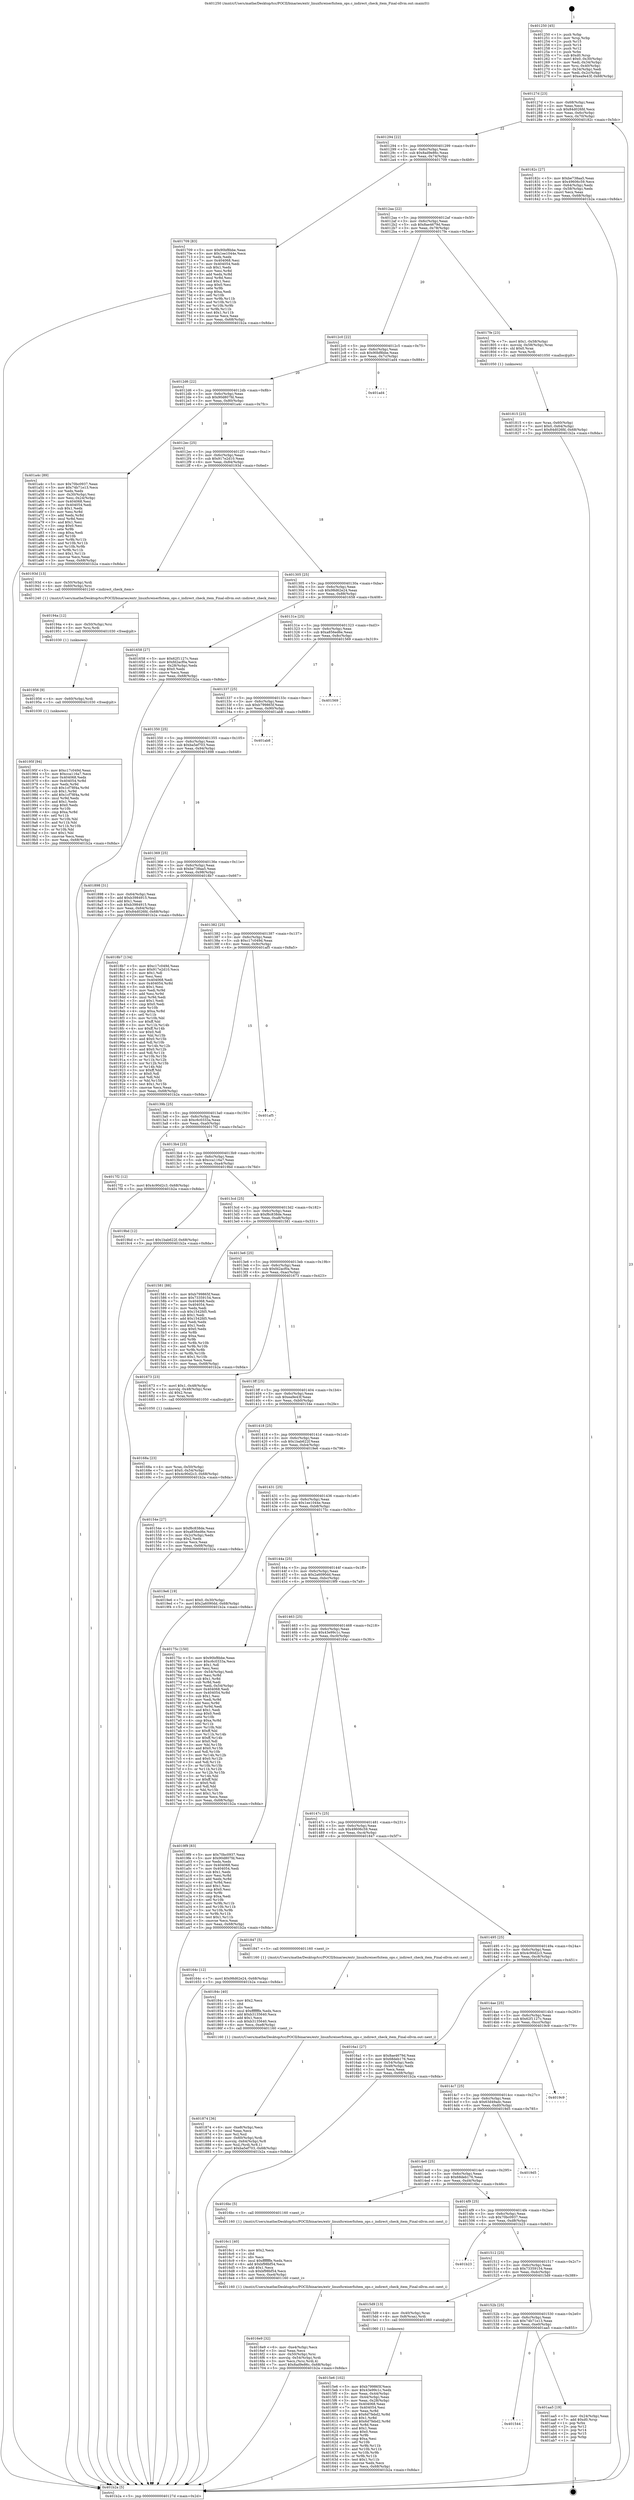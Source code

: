 digraph "0x401250" {
  label = "0x401250 (/mnt/c/Users/mathe/Desktop/tcc/POCII/binaries/extr_linuxfsreiserfsitem_ops.c_indirect_check_item_Final-ollvm.out::main(0))"
  labelloc = "t"
  node[shape=record]

  Entry [label="",width=0.3,height=0.3,shape=circle,fillcolor=black,style=filled]
  "0x40127d" [label="{
     0x40127d [23]\l
     | [instrs]\l
     &nbsp;&nbsp;0x40127d \<+3\>: mov -0x68(%rbp),%eax\l
     &nbsp;&nbsp;0x401280 \<+2\>: mov %eax,%ecx\l
     &nbsp;&nbsp;0x401282 \<+6\>: sub $0x84d026fd,%ecx\l
     &nbsp;&nbsp;0x401288 \<+3\>: mov %eax,-0x6c(%rbp)\l
     &nbsp;&nbsp;0x40128b \<+3\>: mov %ecx,-0x70(%rbp)\l
     &nbsp;&nbsp;0x40128e \<+6\>: je 000000000040182c \<main+0x5dc\>\l
  }"]
  "0x40182c" [label="{
     0x40182c [27]\l
     | [instrs]\l
     &nbsp;&nbsp;0x40182c \<+5\>: mov $0xbe738aa5,%eax\l
     &nbsp;&nbsp;0x401831 \<+5\>: mov $0x49606c59,%ecx\l
     &nbsp;&nbsp;0x401836 \<+3\>: mov -0x64(%rbp),%edx\l
     &nbsp;&nbsp;0x401839 \<+3\>: cmp -0x58(%rbp),%edx\l
     &nbsp;&nbsp;0x40183c \<+3\>: cmovl %ecx,%eax\l
     &nbsp;&nbsp;0x40183f \<+3\>: mov %eax,-0x68(%rbp)\l
     &nbsp;&nbsp;0x401842 \<+5\>: jmp 0000000000401b2a \<main+0x8da\>\l
  }"]
  "0x401294" [label="{
     0x401294 [22]\l
     | [instrs]\l
     &nbsp;&nbsp;0x401294 \<+5\>: jmp 0000000000401299 \<main+0x49\>\l
     &nbsp;&nbsp;0x401299 \<+3\>: mov -0x6c(%rbp),%eax\l
     &nbsp;&nbsp;0x40129c \<+5\>: sub $0x8ad9e86c,%eax\l
     &nbsp;&nbsp;0x4012a1 \<+3\>: mov %eax,-0x74(%rbp)\l
     &nbsp;&nbsp;0x4012a4 \<+6\>: je 0000000000401709 \<main+0x4b9\>\l
  }"]
  Exit [label="",width=0.3,height=0.3,shape=circle,fillcolor=black,style=filled,peripheries=2]
  "0x401709" [label="{
     0x401709 [83]\l
     | [instrs]\l
     &nbsp;&nbsp;0x401709 \<+5\>: mov $0x90bf8bbe,%eax\l
     &nbsp;&nbsp;0x40170e \<+5\>: mov $0x1ee1044e,%ecx\l
     &nbsp;&nbsp;0x401713 \<+2\>: xor %edx,%edx\l
     &nbsp;&nbsp;0x401715 \<+7\>: mov 0x404068,%esi\l
     &nbsp;&nbsp;0x40171c \<+7\>: mov 0x404054,%edi\l
     &nbsp;&nbsp;0x401723 \<+3\>: sub $0x1,%edx\l
     &nbsp;&nbsp;0x401726 \<+3\>: mov %esi,%r8d\l
     &nbsp;&nbsp;0x401729 \<+3\>: add %edx,%r8d\l
     &nbsp;&nbsp;0x40172c \<+4\>: imul %r8d,%esi\l
     &nbsp;&nbsp;0x401730 \<+3\>: and $0x1,%esi\l
     &nbsp;&nbsp;0x401733 \<+3\>: cmp $0x0,%esi\l
     &nbsp;&nbsp;0x401736 \<+4\>: sete %r9b\l
     &nbsp;&nbsp;0x40173a \<+3\>: cmp $0xa,%edi\l
     &nbsp;&nbsp;0x40173d \<+4\>: setl %r10b\l
     &nbsp;&nbsp;0x401741 \<+3\>: mov %r9b,%r11b\l
     &nbsp;&nbsp;0x401744 \<+3\>: and %r10b,%r11b\l
     &nbsp;&nbsp;0x401747 \<+3\>: xor %r10b,%r9b\l
     &nbsp;&nbsp;0x40174a \<+3\>: or %r9b,%r11b\l
     &nbsp;&nbsp;0x40174d \<+4\>: test $0x1,%r11b\l
     &nbsp;&nbsp;0x401751 \<+3\>: cmovne %ecx,%eax\l
     &nbsp;&nbsp;0x401754 \<+3\>: mov %eax,-0x68(%rbp)\l
     &nbsp;&nbsp;0x401757 \<+5\>: jmp 0000000000401b2a \<main+0x8da\>\l
  }"]
  "0x4012aa" [label="{
     0x4012aa [22]\l
     | [instrs]\l
     &nbsp;&nbsp;0x4012aa \<+5\>: jmp 00000000004012af \<main+0x5f\>\l
     &nbsp;&nbsp;0x4012af \<+3\>: mov -0x6c(%rbp),%eax\l
     &nbsp;&nbsp;0x4012b2 \<+5\>: sub $0x8ae4679d,%eax\l
     &nbsp;&nbsp;0x4012b7 \<+3\>: mov %eax,-0x78(%rbp)\l
     &nbsp;&nbsp;0x4012ba \<+6\>: je 00000000004017fe \<main+0x5ae\>\l
  }"]
  "0x401544" [label="{
     0x401544\l
  }", style=dashed]
  "0x4017fe" [label="{
     0x4017fe [23]\l
     | [instrs]\l
     &nbsp;&nbsp;0x4017fe \<+7\>: movl $0x1,-0x58(%rbp)\l
     &nbsp;&nbsp;0x401805 \<+4\>: movslq -0x58(%rbp),%rax\l
     &nbsp;&nbsp;0x401809 \<+4\>: shl $0x0,%rax\l
     &nbsp;&nbsp;0x40180d \<+3\>: mov %rax,%rdi\l
     &nbsp;&nbsp;0x401810 \<+5\>: call 0000000000401050 \<malloc@plt\>\l
     | [calls]\l
     &nbsp;&nbsp;0x401050 \{1\} (unknown)\l
  }"]
  "0x4012c0" [label="{
     0x4012c0 [22]\l
     | [instrs]\l
     &nbsp;&nbsp;0x4012c0 \<+5\>: jmp 00000000004012c5 \<main+0x75\>\l
     &nbsp;&nbsp;0x4012c5 \<+3\>: mov -0x6c(%rbp),%eax\l
     &nbsp;&nbsp;0x4012c8 \<+5\>: sub $0x90bf8bbe,%eax\l
     &nbsp;&nbsp;0x4012cd \<+3\>: mov %eax,-0x7c(%rbp)\l
     &nbsp;&nbsp;0x4012d0 \<+6\>: je 0000000000401ad4 \<main+0x884\>\l
  }"]
  "0x401aa5" [label="{
     0x401aa5 [19]\l
     | [instrs]\l
     &nbsp;&nbsp;0x401aa5 \<+3\>: mov -0x24(%rbp),%eax\l
     &nbsp;&nbsp;0x401aa8 \<+7\>: add $0xd0,%rsp\l
     &nbsp;&nbsp;0x401aaf \<+1\>: pop %rbx\l
     &nbsp;&nbsp;0x401ab0 \<+2\>: pop %r12\l
     &nbsp;&nbsp;0x401ab2 \<+2\>: pop %r14\l
     &nbsp;&nbsp;0x401ab4 \<+2\>: pop %r15\l
     &nbsp;&nbsp;0x401ab6 \<+1\>: pop %rbp\l
     &nbsp;&nbsp;0x401ab7 \<+1\>: ret\l
  }"]
  "0x401ad4" [label="{
     0x401ad4\l
  }", style=dashed]
  "0x4012d6" [label="{
     0x4012d6 [22]\l
     | [instrs]\l
     &nbsp;&nbsp;0x4012d6 \<+5\>: jmp 00000000004012db \<main+0x8b\>\l
     &nbsp;&nbsp;0x4012db \<+3\>: mov -0x6c(%rbp),%eax\l
     &nbsp;&nbsp;0x4012de \<+5\>: sub $0x90d807fd,%eax\l
     &nbsp;&nbsp;0x4012e3 \<+3\>: mov %eax,-0x80(%rbp)\l
     &nbsp;&nbsp;0x4012e6 \<+6\>: je 0000000000401a4c \<main+0x7fc\>\l
  }"]
  "0x40195f" [label="{
     0x40195f [94]\l
     | [instrs]\l
     &nbsp;&nbsp;0x40195f \<+5\>: mov $0xc17c049d,%eax\l
     &nbsp;&nbsp;0x401964 \<+5\>: mov $0xcca116a7,%ecx\l
     &nbsp;&nbsp;0x401969 \<+7\>: mov 0x404068,%edx\l
     &nbsp;&nbsp;0x401970 \<+8\>: mov 0x404054,%r8d\l
     &nbsp;&nbsp;0x401978 \<+3\>: mov %edx,%r9d\l
     &nbsp;&nbsp;0x40197b \<+7\>: sub $0x1cf78f4a,%r9d\l
     &nbsp;&nbsp;0x401982 \<+4\>: sub $0x1,%r9d\l
     &nbsp;&nbsp;0x401986 \<+7\>: add $0x1cf78f4a,%r9d\l
     &nbsp;&nbsp;0x40198d \<+4\>: imul %r9d,%edx\l
     &nbsp;&nbsp;0x401991 \<+3\>: and $0x1,%edx\l
     &nbsp;&nbsp;0x401994 \<+3\>: cmp $0x0,%edx\l
     &nbsp;&nbsp;0x401997 \<+4\>: sete %r10b\l
     &nbsp;&nbsp;0x40199b \<+4\>: cmp $0xa,%r8d\l
     &nbsp;&nbsp;0x40199f \<+4\>: setl %r11b\l
     &nbsp;&nbsp;0x4019a3 \<+3\>: mov %r10b,%bl\l
     &nbsp;&nbsp;0x4019a6 \<+3\>: and %r11b,%bl\l
     &nbsp;&nbsp;0x4019a9 \<+3\>: xor %r11b,%r10b\l
     &nbsp;&nbsp;0x4019ac \<+3\>: or %r10b,%bl\l
     &nbsp;&nbsp;0x4019af \<+3\>: test $0x1,%bl\l
     &nbsp;&nbsp;0x4019b2 \<+3\>: cmovne %ecx,%eax\l
     &nbsp;&nbsp;0x4019b5 \<+3\>: mov %eax,-0x68(%rbp)\l
     &nbsp;&nbsp;0x4019b8 \<+5\>: jmp 0000000000401b2a \<main+0x8da\>\l
  }"]
  "0x401a4c" [label="{
     0x401a4c [89]\l
     | [instrs]\l
     &nbsp;&nbsp;0x401a4c \<+5\>: mov $0x70bc0937,%eax\l
     &nbsp;&nbsp;0x401a51 \<+5\>: mov $0x74b71e13,%ecx\l
     &nbsp;&nbsp;0x401a56 \<+2\>: xor %edx,%edx\l
     &nbsp;&nbsp;0x401a58 \<+3\>: mov -0x30(%rbp),%esi\l
     &nbsp;&nbsp;0x401a5b \<+3\>: mov %esi,-0x24(%rbp)\l
     &nbsp;&nbsp;0x401a5e \<+7\>: mov 0x404068,%esi\l
     &nbsp;&nbsp;0x401a65 \<+7\>: mov 0x404054,%edi\l
     &nbsp;&nbsp;0x401a6c \<+3\>: sub $0x1,%edx\l
     &nbsp;&nbsp;0x401a6f \<+3\>: mov %esi,%r8d\l
     &nbsp;&nbsp;0x401a72 \<+3\>: add %edx,%r8d\l
     &nbsp;&nbsp;0x401a75 \<+4\>: imul %r8d,%esi\l
     &nbsp;&nbsp;0x401a79 \<+3\>: and $0x1,%esi\l
     &nbsp;&nbsp;0x401a7c \<+3\>: cmp $0x0,%esi\l
     &nbsp;&nbsp;0x401a7f \<+4\>: sete %r9b\l
     &nbsp;&nbsp;0x401a83 \<+3\>: cmp $0xa,%edi\l
     &nbsp;&nbsp;0x401a86 \<+4\>: setl %r10b\l
     &nbsp;&nbsp;0x401a8a \<+3\>: mov %r9b,%r11b\l
     &nbsp;&nbsp;0x401a8d \<+3\>: and %r10b,%r11b\l
     &nbsp;&nbsp;0x401a90 \<+3\>: xor %r10b,%r9b\l
     &nbsp;&nbsp;0x401a93 \<+3\>: or %r9b,%r11b\l
     &nbsp;&nbsp;0x401a96 \<+4\>: test $0x1,%r11b\l
     &nbsp;&nbsp;0x401a9a \<+3\>: cmovne %ecx,%eax\l
     &nbsp;&nbsp;0x401a9d \<+3\>: mov %eax,-0x68(%rbp)\l
     &nbsp;&nbsp;0x401aa0 \<+5\>: jmp 0000000000401b2a \<main+0x8da\>\l
  }"]
  "0x4012ec" [label="{
     0x4012ec [25]\l
     | [instrs]\l
     &nbsp;&nbsp;0x4012ec \<+5\>: jmp 00000000004012f1 \<main+0xa1\>\l
     &nbsp;&nbsp;0x4012f1 \<+3\>: mov -0x6c(%rbp),%eax\l
     &nbsp;&nbsp;0x4012f4 \<+5\>: sub $0x917e2d10,%eax\l
     &nbsp;&nbsp;0x4012f9 \<+6\>: mov %eax,-0x84(%rbp)\l
     &nbsp;&nbsp;0x4012ff \<+6\>: je 000000000040193d \<main+0x6ed\>\l
  }"]
  "0x401956" [label="{
     0x401956 [9]\l
     | [instrs]\l
     &nbsp;&nbsp;0x401956 \<+4\>: mov -0x60(%rbp),%rdi\l
     &nbsp;&nbsp;0x40195a \<+5\>: call 0000000000401030 \<free@plt\>\l
     | [calls]\l
     &nbsp;&nbsp;0x401030 \{1\} (unknown)\l
  }"]
  "0x40193d" [label="{
     0x40193d [13]\l
     | [instrs]\l
     &nbsp;&nbsp;0x40193d \<+4\>: mov -0x50(%rbp),%rdi\l
     &nbsp;&nbsp;0x401941 \<+4\>: mov -0x60(%rbp),%rsi\l
     &nbsp;&nbsp;0x401945 \<+5\>: call 0000000000401240 \<indirect_check_item\>\l
     | [calls]\l
     &nbsp;&nbsp;0x401240 \{1\} (/mnt/c/Users/mathe/Desktop/tcc/POCII/binaries/extr_linuxfsreiserfsitem_ops.c_indirect_check_item_Final-ollvm.out::indirect_check_item)\l
  }"]
  "0x401305" [label="{
     0x401305 [25]\l
     | [instrs]\l
     &nbsp;&nbsp;0x401305 \<+5\>: jmp 000000000040130a \<main+0xba\>\l
     &nbsp;&nbsp;0x40130a \<+3\>: mov -0x6c(%rbp),%eax\l
     &nbsp;&nbsp;0x40130d \<+5\>: sub $0x98d62e24,%eax\l
     &nbsp;&nbsp;0x401312 \<+6\>: mov %eax,-0x88(%rbp)\l
     &nbsp;&nbsp;0x401318 \<+6\>: je 0000000000401658 \<main+0x408\>\l
  }"]
  "0x40194a" [label="{
     0x40194a [12]\l
     | [instrs]\l
     &nbsp;&nbsp;0x40194a \<+4\>: mov -0x50(%rbp),%rsi\l
     &nbsp;&nbsp;0x40194e \<+3\>: mov %rsi,%rdi\l
     &nbsp;&nbsp;0x401951 \<+5\>: call 0000000000401030 \<free@plt\>\l
     | [calls]\l
     &nbsp;&nbsp;0x401030 \{1\} (unknown)\l
  }"]
  "0x401658" [label="{
     0x401658 [27]\l
     | [instrs]\l
     &nbsp;&nbsp;0x401658 \<+5\>: mov $0x62f1127c,%eax\l
     &nbsp;&nbsp;0x40165d \<+5\>: mov $0xfd2acf0a,%ecx\l
     &nbsp;&nbsp;0x401662 \<+3\>: mov -0x28(%rbp),%edx\l
     &nbsp;&nbsp;0x401665 \<+3\>: cmp $0x0,%edx\l
     &nbsp;&nbsp;0x401668 \<+3\>: cmove %ecx,%eax\l
     &nbsp;&nbsp;0x40166b \<+3\>: mov %eax,-0x68(%rbp)\l
     &nbsp;&nbsp;0x40166e \<+5\>: jmp 0000000000401b2a \<main+0x8da\>\l
  }"]
  "0x40131e" [label="{
     0x40131e [25]\l
     | [instrs]\l
     &nbsp;&nbsp;0x40131e \<+5\>: jmp 0000000000401323 \<main+0xd3\>\l
     &nbsp;&nbsp;0x401323 \<+3\>: mov -0x6c(%rbp),%eax\l
     &nbsp;&nbsp;0x401326 \<+5\>: sub $0xa856ed6e,%eax\l
     &nbsp;&nbsp;0x40132b \<+6\>: mov %eax,-0x8c(%rbp)\l
     &nbsp;&nbsp;0x401331 \<+6\>: je 0000000000401569 \<main+0x319\>\l
  }"]
  "0x401874" [label="{
     0x401874 [36]\l
     | [instrs]\l
     &nbsp;&nbsp;0x401874 \<+6\>: mov -0xe8(%rbp),%ecx\l
     &nbsp;&nbsp;0x40187a \<+3\>: imul %eax,%ecx\l
     &nbsp;&nbsp;0x40187d \<+3\>: mov %cl,%sil\l
     &nbsp;&nbsp;0x401880 \<+4\>: mov -0x60(%rbp),%rdi\l
     &nbsp;&nbsp;0x401884 \<+4\>: movslq -0x64(%rbp),%r8\l
     &nbsp;&nbsp;0x401888 \<+4\>: mov %sil,(%rdi,%r8,1)\l
     &nbsp;&nbsp;0x40188c \<+7\>: movl $0xba5ef703,-0x68(%rbp)\l
     &nbsp;&nbsp;0x401893 \<+5\>: jmp 0000000000401b2a \<main+0x8da\>\l
  }"]
  "0x401569" [label="{
     0x401569\l
  }", style=dashed]
  "0x401337" [label="{
     0x401337 [25]\l
     | [instrs]\l
     &nbsp;&nbsp;0x401337 \<+5\>: jmp 000000000040133c \<main+0xec\>\l
     &nbsp;&nbsp;0x40133c \<+3\>: mov -0x6c(%rbp),%eax\l
     &nbsp;&nbsp;0x40133f \<+5\>: sub $0xb799865f,%eax\l
     &nbsp;&nbsp;0x401344 \<+6\>: mov %eax,-0x90(%rbp)\l
     &nbsp;&nbsp;0x40134a \<+6\>: je 0000000000401ab8 \<main+0x868\>\l
  }"]
  "0x40184c" [label="{
     0x40184c [40]\l
     | [instrs]\l
     &nbsp;&nbsp;0x40184c \<+5\>: mov $0x2,%ecx\l
     &nbsp;&nbsp;0x401851 \<+1\>: cltd\l
     &nbsp;&nbsp;0x401852 \<+2\>: idiv %ecx\l
     &nbsp;&nbsp;0x401854 \<+6\>: imul $0xfffffffe,%edx,%ecx\l
     &nbsp;&nbsp;0x40185a \<+6\>: add $0xb3135640,%ecx\l
     &nbsp;&nbsp;0x401860 \<+3\>: add $0x1,%ecx\l
     &nbsp;&nbsp;0x401863 \<+6\>: sub $0xb3135640,%ecx\l
     &nbsp;&nbsp;0x401869 \<+6\>: mov %ecx,-0xe8(%rbp)\l
     &nbsp;&nbsp;0x40186f \<+5\>: call 0000000000401160 \<next_i\>\l
     | [calls]\l
     &nbsp;&nbsp;0x401160 \{1\} (/mnt/c/Users/mathe/Desktop/tcc/POCII/binaries/extr_linuxfsreiserfsitem_ops.c_indirect_check_item_Final-ollvm.out::next_i)\l
  }"]
  "0x401ab8" [label="{
     0x401ab8\l
  }", style=dashed]
  "0x401350" [label="{
     0x401350 [25]\l
     | [instrs]\l
     &nbsp;&nbsp;0x401350 \<+5\>: jmp 0000000000401355 \<main+0x105\>\l
     &nbsp;&nbsp;0x401355 \<+3\>: mov -0x6c(%rbp),%eax\l
     &nbsp;&nbsp;0x401358 \<+5\>: sub $0xba5ef703,%eax\l
     &nbsp;&nbsp;0x40135d \<+6\>: mov %eax,-0x94(%rbp)\l
     &nbsp;&nbsp;0x401363 \<+6\>: je 0000000000401898 \<main+0x648\>\l
  }"]
  "0x401815" [label="{
     0x401815 [23]\l
     | [instrs]\l
     &nbsp;&nbsp;0x401815 \<+4\>: mov %rax,-0x60(%rbp)\l
     &nbsp;&nbsp;0x401819 \<+7\>: movl $0x0,-0x64(%rbp)\l
     &nbsp;&nbsp;0x401820 \<+7\>: movl $0x84d026fd,-0x68(%rbp)\l
     &nbsp;&nbsp;0x401827 \<+5\>: jmp 0000000000401b2a \<main+0x8da\>\l
  }"]
  "0x401898" [label="{
     0x401898 [31]\l
     | [instrs]\l
     &nbsp;&nbsp;0x401898 \<+3\>: mov -0x64(%rbp),%eax\l
     &nbsp;&nbsp;0x40189b \<+5\>: add $0xb3984915,%eax\l
     &nbsp;&nbsp;0x4018a0 \<+3\>: add $0x1,%eax\l
     &nbsp;&nbsp;0x4018a3 \<+5\>: sub $0xb3984915,%eax\l
     &nbsp;&nbsp;0x4018a8 \<+3\>: mov %eax,-0x64(%rbp)\l
     &nbsp;&nbsp;0x4018ab \<+7\>: movl $0x84d026fd,-0x68(%rbp)\l
     &nbsp;&nbsp;0x4018b2 \<+5\>: jmp 0000000000401b2a \<main+0x8da\>\l
  }"]
  "0x401369" [label="{
     0x401369 [25]\l
     | [instrs]\l
     &nbsp;&nbsp;0x401369 \<+5\>: jmp 000000000040136e \<main+0x11e\>\l
     &nbsp;&nbsp;0x40136e \<+3\>: mov -0x6c(%rbp),%eax\l
     &nbsp;&nbsp;0x401371 \<+5\>: sub $0xbe738aa5,%eax\l
     &nbsp;&nbsp;0x401376 \<+6\>: mov %eax,-0x98(%rbp)\l
     &nbsp;&nbsp;0x40137c \<+6\>: je 00000000004018b7 \<main+0x667\>\l
  }"]
  "0x4016e9" [label="{
     0x4016e9 [32]\l
     | [instrs]\l
     &nbsp;&nbsp;0x4016e9 \<+6\>: mov -0xe4(%rbp),%ecx\l
     &nbsp;&nbsp;0x4016ef \<+3\>: imul %eax,%ecx\l
     &nbsp;&nbsp;0x4016f2 \<+4\>: mov -0x50(%rbp),%rsi\l
     &nbsp;&nbsp;0x4016f6 \<+4\>: movslq -0x54(%rbp),%rdi\l
     &nbsp;&nbsp;0x4016fa \<+3\>: mov %ecx,(%rsi,%rdi,4)\l
     &nbsp;&nbsp;0x4016fd \<+7\>: movl $0x8ad9e86c,-0x68(%rbp)\l
     &nbsp;&nbsp;0x401704 \<+5\>: jmp 0000000000401b2a \<main+0x8da\>\l
  }"]
  "0x4018b7" [label="{
     0x4018b7 [134]\l
     | [instrs]\l
     &nbsp;&nbsp;0x4018b7 \<+5\>: mov $0xc17c049d,%eax\l
     &nbsp;&nbsp;0x4018bc \<+5\>: mov $0x917e2d10,%ecx\l
     &nbsp;&nbsp;0x4018c1 \<+2\>: mov $0x1,%dl\l
     &nbsp;&nbsp;0x4018c3 \<+2\>: xor %esi,%esi\l
     &nbsp;&nbsp;0x4018c5 \<+7\>: mov 0x404068,%edi\l
     &nbsp;&nbsp;0x4018cc \<+8\>: mov 0x404054,%r8d\l
     &nbsp;&nbsp;0x4018d4 \<+3\>: sub $0x1,%esi\l
     &nbsp;&nbsp;0x4018d7 \<+3\>: mov %edi,%r9d\l
     &nbsp;&nbsp;0x4018da \<+3\>: add %esi,%r9d\l
     &nbsp;&nbsp;0x4018dd \<+4\>: imul %r9d,%edi\l
     &nbsp;&nbsp;0x4018e1 \<+3\>: and $0x1,%edi\l
     &nbsp;&nbsp;0x4018e4 \<+3\>: cmp $0x0,%edi\l
     &nbsp;&nbsp;0x4018e7 \<+4\>: sete %r10b\l
     &nbsp;&nbsp;0x4018eb \<+4\>: cmp $0xa,%r8d\l
     &nbsp;&nbsp;0x4018ef \<+4\>: setl %r11b\l
     &nbsp;&nbsp;0x4018f3 \<+3\>: mov %r10b,%bl\l
     &nbsp;&nbsp;0x4018f6 \<+3\>: xor $0xff,%bl\l
     &nbsp;&nbsp;0x4018f9 \<+3\>: mov %r11b,%r14b\l
     &nbsp;&nbsp;0x4018fc \<+4\>: xor $0xff,%r14b\l
     &nbsp;&nbsp;0x401900 \<+3\>: xor $0x0,%dl\l
     &nbsp;&nbsp;0x401903 \<+3\>: mov %bl,%r15b\l
     &nbsp;&nbsp;0x401906 \<+4\>: and $0x0,%r15b\l
     &nbsp;&nbsp;0x40190a \<+3\>: and %dl,%r10b\l
     &nbsp;&nbsp;0x40190d \<+3\>: mov %r14b,%r12b\l
     &nbsp;&nbsp;0x401910 \<+4\>: and $0x0,%r12b\l
     &nbsp;&nbsp;0x401914 \<+3\>: and %dl,%r11b\l
     &nbsp;&nbsp;0x401917 \<+3\>: or %r10b,%r15b\l
     &nbsp;&nbsp;0x40191a \<+3\>: or %r11b,%r12b\l
     &nbsp;&nbsp;0x40191d \<+3\>: xor %r12b,%r15b\l
     &nbsp;&nbsp;0x401920 \<+3\>: or %r14b,%bl\l
     &nbsp;&nbsp;0x401923 \<+3\>: xor $0xff,%bl\l
     &nbsp;&nbsp;0x401926 \<+3\>: or $0x0,%dl\l
     &nbsp;&nbsp;0x401929 \<+2\>: and %dl,%bl\l
     &nbsp;&nbsp;0x40192b \<+3\>: or %bl,%r15b\l
     &nbsp;&nbsp;0x40192e \<+4\>: test $0x1,%r15b\l
     &nbsp;&nbsp;0x401932 \<+3\>: cmovne %ecx,%eax\l
     &nbsp;&nbsp;0x401935 \<+3\>: mov %eax,-0x68(%rbp)\l
     &nbsp;&nbsp;0x401938 \<+5\>: jmp 0000000000401b2a \<main+0x8da\>\l
  }"]
  "0x401382" [label="{
     0x401382 [25]\l
     | [instrs]\l
     &nbsp;&nbsp;0x401382 \<+5\>: jmp 0000000000401387 \<main+0x137\>\l
     &nbsp;&nbsp;0x401387 \<+3\>: mov -0x6c(%rbp),%eax\l
     &nbsp;&nbsp;0x40138a \<+5\>: sub $0xc17c049d,%eax\l
     &nbsp;&nbsp;0x40138f \<+6\>: mov %eax,-0x9c(%rbp)\l
     &nbsp;&nbsp;0x401395 \<+6\>: je 0000000000401af5 \<main+0x8a5\>\l
  }"]
  "0x4016c1" [label="{
     0x4016c1 [40]\l
     | [instrs]\l
     &nbsp;&nbsp;0x4016c1 \<+5\>: mov $0x2,%ecx\l
     &nbsp;&nbsp;0x4016c6 \<+1\>: cltd\l
     &nbsp;&nbsp;0x4016c7 \<+2\>: idiv %ecx\l
     &nbsp;&nbsp;0x4016c9 \<+6\>: imul $0xfffffffe,%edx,%ecx\l
     &nbsp;&nbsp;0x4016cf \<+6\>: add $0xbf98bf54,%ecx\l
     &nbsp;&nbsp;0x4016d5 \<+3\>: add $0x1,%ecx\l
     &nbsp;&nbsp;0x4016d8 \<+6\>: sub $0xbf98bf54,%ecx\l
     &nbsp;&nbsp;0x4016de \<+6\>: mov %ecx,-0xe4(%rbp)\l
     &nbsp;&nbsp;0x4016e4 \<+5\>: call 0000000000401160 \<next_i\>\l
     | [calls]\l
     &nbsp;&nbsp;0x401160 \{1\} (/mnt/c/Users/mathe/Desktop/tcc/POCII/binaries/extr_linuxfsreiserfsitem_ops.c_indirect_check_item_Final-ollvm.out::next_i)\l
  }"]
  "0x401af5" [label="{
     0x401af5\l
  }", style=dashed]
  "0x40139b" [label="{
     0x40139b [25]\l
     | [instrs]\l
     &nbsp;&nbsp;0x40139b \<+5\>: jmp 00000000004013a0 \<main+0x150\>\l
     &nbsp;&nbsp;0x4013a0 \<+3\>: mov -0x6c(%rbp),%eax\l
     &nbsp;&nbsp;0x4013a3 \<+5\>: sub $0xc6c0333a,%eax\l
     &nbsp;&nbsp;0x4013a8 \<+6\>: mov %eax,-0xa0(%rbp)\l
     &nbsp;&nbsp;0x4013ae \<+6\>: je 00000000004017f2 \<main+0x5a2\>\l
  }"]
  "0x40168a" [label="{
     0x40168a [23]\l
     | [instrs]\l
     &nbsp;&nbsp;0x40168a \<+4\>: mov %rax,-0x50(%rbp)\l
     &nbsp;&nbsp;0x40168e \<+7\>: movl $0x0,-0x54(%rbp)\l
     &nbsp;&nbsp;0x401695 \<+7\>: movl $0x4c90d2c3,-0x68(%rbp)\l
     &nbsp;&nbsp;0x40169c \<+5\>: jmp 0000000000401b2a \<main+0x8da\>\l
  }"]
  "0x4017f2" [label="{
     0x4017f2 [12]\l
     | [instrs]\l
     &nbsp;&nbsp;0x4017f2 \<+7\>: movl $0x4c90d2c3,-0x68(%rbp)\l
     &nbsp;&nbsp;0x4017f9 \<+5\>: jmp 0000000000401b2a \<main+0x8da\>\l
  }"]
  "0x4013b4" [label="{
     0x4013b4 [25]\l
     | [instrs]\l
     &nbsp;&nbsp;0x4013b4 \<+5\>: jmp 00000000004013b9 \<main+0x169\>\l
     &nbsp;&nbsp;0x4013b9 \<+3\>: mov -0x6c(%rbp),%eax\l
     &nbsp;&nbsp;0x4013bc \<+5\>: sub $0xcca116a7,%eax\l
     &nbsp;&nbsp;0x4013c1 \<+6\>: mov %eax,-0xa4(%rbp)\l
     &nbsp;&nbsp;0x4013c7 \<+6\>: je 00000000004019bd \<main+0x76d\>\l
  }"]
  "0x4015e6" [label="{
     0x4015e6 [102]\l
     | [instrs]\l
     &nbsp;&nbsp;0x4015e6 \<+5\>: mov $0xb799865f,%ecx\l
     &nbsp;&nbsp;0x4015eb \<+5\>: mov $0x43e99c1c,%edx\l
     &nbsp;&nbsp;0x4015f0 \<+3\>: mov %eax,-0x44(%rbp)\l
     &nbsp;&nbsp;0x4015f3 \<+3\>: mov -0x44(%rbp),%eax\l
     &nbsp;&nbsp;0x4015f6 \<+3\>: mov %eax,-0x28(%rbp)\l
     &nbsp;&nbsp;0x4015f9 \<+7\>: mov 0x404068,%eax\l
     &nbsp;&nbsp;0x401600 \<+7\>: mov 0x404054,%esi\l
     &nbsp;&nbsp;0x401607 \<+3\>: mov %eax,%r8d\l
     &nbsp;&nbsp;0x40160a \<+7\>: sub $0x6d7febd2,%r8d\l
     &nbsp;&nbsp;0x401611 \<+4\>: sub $0x1,%r8d\l
     &nbsp;&nbsp;0x401615 \<+7\>: add $0x6d7febd2,%r8d\l
     &nbsp;&nbsp;0x40161c \<+4\>: imul %r8d,%eax\l
     &nbsp;&nbsp;0x401620 \<+3\>: and $0x1,%eax\l
     &nbsp;&nbsp;0x401623 \<+3\>: cmp $0x0,%eax\l
     &nbsp;&nbsp;0x401626 \<+4\>: sete %r9b\l
     &nbsp;&nbsp;0x40162a \<+3\>: cmp $0xa,%esi\l
     &nbsp;&nbsp;0x40162d \<+4\>: setl %r10b\l
     &nbsp;&nbsp;0x401631 \<+3\>: mov %r9b,%r11b\l
     &nbsp;&nbsp;0x401634 \<+3\>: and %r10b,%r11b\l
     &nbsp;&nbsp;0x401637 \<+3\>: xor %r10b,%r9b\l
     &nbsp;&nbsp;0x40163a \<+3\>: or %r9b,%r11b\l
     &nbsp;&nbsp;0x40163d \<+4\>: test $0x1,%r11b\l
     &nbsp;&nbsp;0x401641 \<+3\>: cmovne %edx,%ecx\l
     &nbsp;&nbsp;0x401644 \<+3\>: mov %ecx,-0x68(%rbp)\l
     &nbsp;&nbsp;0x401647 \<+5\>: jmp 0000000000401b2a \<main+0x8da\>\l
  }"]
  "0x4019bd" [label="{
     0x4019bd [12]\l
     | [instrs]\l
     &nbsp;&nbsp;0x4019bd \<+7\>: movl $0x1bab622f,-0x68(%rbp)\l
     &nbsp;&nbsp;0x4019c4 \<+5\>: jmp 0000000000401b2a \<main+0x8da\>\l
  }"]
  "0x4013cd" [label="{
     0x4013cd [25]\l
     | [instrs]\l
     &nbsp;&nbsp;0x4013cd \<+5\>: jmp 00000000004013d2 \<main+0x182\>\l
     &nbsp;&nbsp;0x4013d2 \<+3\>: mov -0x6c(%rbp),%eax\l
     &nbsp;&nbsp;0x4013d5 \<+5\>: sub $0xf6c838de,%eax\l
     &nbsp;&nbsp;0x4013da \<+6\>: mov %eax,-0xa8(%rbp)\l
     &nbsp;&nbsp;0x4013e0 \<+6\>: je 0000000000401581 \<main+0x331\>\l
  }"]
  "0x40152b" [label="{
     0x40152b [25]\l
     | [instrs]\l
     &nbsp;&nbsp;0x40152b \<+5\>: jmp 0000000000401530 \<main+0x2e0\>\l
     &nbsp;&nbsp;0x401530 \<+3\>: mov -0x6c(%rbp),%eax\l
     &nbsp;&nbsp;0x401533 \<+5\>: sub $0x74b71e13,%eax\l
     &nbsp;&nbsp;0x401538 \<+6\>: mov %eax,-0xe0(%rbp)\l
     &nbsp;&nbsp;0x40153e \<+6\>: je 0000000000401aa5 \<main+0x855\>\l
  }"]
  "0x401581" [label="{
     0x401581 [88]\l
     | [instrs]\l
     &nbsp;&nbsp;0x401581 \<+5\>: mov $0xb799865f,%eax\l
     &nbsp;&nbsp;0x401586 \<+5\>: mov $0x73359154,%ecx\l
     &nbsp;&nbsp;0x40158b \<+7\>: mov 0x404068,%edx\l
     &nbsp;&nbsp;0x401592 \<+7\>: mov 0x404054,%esi\l
     &nbsp;&nbsp;0x401599 \<+2\>: mov %edx,%edi\l
     &nbsp;&nbsp;0x40159b \<+6\>: sub $0x1542fd5,%edi\l
     &nbsp;&nbsp;0x4015a1 \<+3\>: sub $0x1,%edi\l
     &nbsp;&nbsp;0x4015a4 \<+6\>: add $0x1542fd5,%edi\l
     &nbsp;&nbsp;0x4015aa \<+3\>: imul %edi,%edx\l
     &nbsp;&nbsp;0x4015ad \<+3\>: and $0x1,%edx\l
     &nbsp;&nbsp;0x4015b0 \<+3\>: cmp $0x0,%edx\l
     &nbsp;&nbsp;0x4015b3 \<+4\>: sete %r8b\l
     &nbsp;&nbsp;0x4015b7 \<+3\>: cmp $0xa,%esi\l
     &nbsp;&nbsp;0x4015ba \<+4\>: setl %r9b\l
     &nbsp;&nbsp;0x4015be \<+3\>: mov %r8b,%r10b\l
     &nbsp;&nbsp;0x4015c1 \<+3\>: and %r9b,%r10b\l
     &nbsp;&nbsp;0x4015c4 \<+3\>: xor %r9b,%r8b\l
     &nbsp;&nbsp;0x4015c7 \<+3\>: or %r8b,%r10b\l
     &nbsp;&nbsp;0x4015ca \<+4\>: test $0x1,%r10b\l
     &nbsp;&nbsp;0x4015ce \<+3\>: cmovne %ecx,%eax\l
     &nbsp;&nbsp;0x4015d1 \<+3\>: mov %eax,-0x68(%rbp)\l
     &nbsp;&nbsp;0x4015d4 \<+5\>: jmp 0000000000401b2a \<main+0x8da\>\l
  }"]
  "0x4013e6" [label="{
     0x4013e6 [25]\l
     | [instrs]\l
     &nbsp;&nbsp;0x4013e6 \<+5\>: jmp 00000000004013eb \<main+0x19b\>\l
     &nbsp;&nbsp;0x4013eb \<+3\>: mov -0x6c(%rbp),%eax\l
     &nbsp;&nbsp;0x4013ee \<+5\>: sub $0xfd2acf0a,%eax\l
     &nbsp;&nbsp;0x4013f3 \<+6\>: mov %eax,-0xac(%rbp)\l
     &nbsp;&nbsp;0x4013f9 \<+6\>: je 0000000000401673 \<main+0x423\>\l
  }"]
  "0x4015d9" [label="{
     0x4015d9 [13]\l
     | [instrs]\l
     &nbsp;&nbsp;0x4015d9 \<+4\>: mov -0x40(%rbp),%rax\l
     &nbsp;&nbsp;0x4015dd \<+4\>: mov 0x8(%rax),%rdi\l
     &nbsp;&nbsp;0x4015e1 \<+5\>: call 0000000000401060 \<atoi@plt\>\l
     | [calls]\l
     &nbsp;&nbsp;0x401060 \{1\} (unknown)\l
  }"]
  "0x401673" [label="{
     0x401673 [23]\l
     | [instrs]\l
     &nbsp;&nbsp;0x401673 \<+7\>: movl $0x1,-0x48(%rbp)\l
     &nbsp;&nbsp;0x40167a \<+4\>: movslq -0x48(%rbp),%rax\l
     &nbsp;&nbsp;0x40167e \<+4\>: shl $0x2,%rax\l
     &nbsp;&nbsp;0x401682 \<+3\>: mov %rax,%rdi\l
     &nbsp;&nbsp;0x401685 \<+5\>: call 0000000000401050 \<malloc@plt\>\l
     | [calls]\l
     &nbsp;&nbsp;0x401050 \{1\} (unknown)\l
  }"]
  "0x4013ff" [label="{
     0x4013ff [25]\l
     | [instrs]\l
     &nbsp;&nbsp;0x4013ff \<+5\>: jmp 0000000000401404 \<main+0x1b4\>\l
     &nbsp;&nbsp;0x401404 \<+3\>: mov -0x6c(%rbp),%eax\l
     &nbsp;&nbsp;0x401407 \<+5\>: sub $0xea9e43f,%eax\l
     &nbsp;&nbsp;0x40140c \<+6\>: mov %eax,-0xb0(%rbp)\l
     &nbsp;&nbsp;0x401412 \<+6\>: je 000000000040154e \<main+0x2fe\>\l
  }"]
  "0x401512" [label="{
     0x401512 [25]\l
     | [instrs]\l
     &nbsp;&nbsp;0x401512 \<+5\>: jmp 0000000000401517 \<main+0x2c7\>\l
     &nbsp;&nbsp;0x401517 \<+3\>: mov -0x6c(%rbp),%eax\l
     &nbsp;&nbsp;0x40151a \<+5\>: sub $0x73359154,%eax\l
     &nbsp;&nbsp;0x40151f \<+6\>: mov %eax,-0xdc(%rbp)\l
     &nbsp;&nbsp;0x401525 \<+6\>: je 00000000004015d9 \<main+0x389\>\l
  }"]
  "0x40154e" [label="{
     0x40154e [27]\l
     | [instrs]\l
     &nbsp;&nbsp;0x40154e \<+5\>: mov $0xf6c838de,%eax\l
     &nbsp;&nbsp;0x401553 \<+5\>: mov $0xa856ed6e,%ecx\l
     &nbsp;&nbsp;0x401558 \<+3\>: mov -0x2c(%rbp),%edx\l
     &nbsp;&nbsp;0x40155b \<+3\>: cmp $0x2,%edx\l
     &nbsp;&nbsp;0x40155e \<+3\>: cmovne %ecx,%eax\l
     &nbsp;&nbsp;0x401561 \<+3\>: mov %eax,-0x68(%rbp)\l
     &nbsp;&nbsp;0x401564 \<+5\>: jmp 0000000000401b2a \<main+0x8da\>\l
  }"]
  "0x401418" [label="{
     0x401418 [25]\l
     | [instrs]\l
     &nbsp;&nbsp;0x401418 \<+5\>: jmp 000000000040141d \<main+0x1cd\>\l
     &nbsp;&nbsp;0x40141d \<+3\>: mov -0x6c(%rbp),%eax\l
     &nbsp;&nbsp;0x401420 \<+5\>: sub $0x1bab622f,%eax\l
     &nbsp;&nbsp;0x401425 \<+6\>: mov %eax,-0xb4(%rbp)\l
     &nbsp;&nbsp;0x40142b \<+6\>: je 00000000004019e6 \<main+0x796\>\l
  }"]
  "0x401b2a" [label="{
     0x401b2a [5]\l
     | [instrs]\l
     &nbsp;&nbsp;0x401b2a \<+5\>: jmp 000000000040127d \<main+0x2d\>\l
  }"]
  "0x401250" [label="{
     0x401250 [45]\l
     | [instrs]\l
     &nbsp;&nbsp;0x401250 \<+1\>: push %rbp\l
     &nbsp;&nbsp;0x401251 \<+3\>: mov %rsp,%rbp\l
     &nbsp;&nbsp;0x401254 \<+2\>: push %r15\l
     &nbsp;&nbsp;0x401256 \<+2\>: push %r14\l
     &nbsp;&nbsp;0x401258 \<+2\>: push %r12\l
     &nbsp;&nbsp;0x40125a \<+1\>: push %rbx\l
     &nbsp;&nbsp;0x40125b \<+7\>: sub $0xd0,%rsp\l
     &nbsp;&nbsp;0x401262 \<+7\>: movl $0x0,-0x30(%rbp)\l
     &nbsp;&nbsp;0x401269 \<+3\>: mov %edi,-0x34(%rbp)\l
     &nbsp;&nbsp;0x40126c \<+4\>: mov %rsi,-0x40(%rbp)\l
     &nbsp;&nbsp;0x401270 \<+3\>: mov -0x34(%rbp),%edi\l
     &nbsp;&nbsp;0x401273 \<+3\>: mov %edi,-0x2c(%rbp)\l
     &nbsp;&nbsp;0x401276 \<+7\>: movl $0xea9e43f,-0x68(%rbp)\l
  }"]
  "0x401b23" [label="{
     0x401b23\l
  }", style=dashed]
  "0x4019e6" [label="{
     0x4019e6 [19]\l
     | [instrs]\l
     &nbsp;&nbsp;0x4019e6 \<+7\>: movl $0x0,-0x30(%rbp)\l
     &nbsp;&nbsp;0x4019ed \<+7\>: movl $0x2a6090dd,-0x68(%rbp)\l
     &nbsp;&nbsp;0x4019f4 \<+5\>: jmp 0000000000401b2a \<main+0x8da\>\l
  }"]
  "0x401431" [label="{
     0x401431 [25]\l
     | [instrs]\l
     &nbsp;&nbsp;0x401431 \<+5\>: jmp 0000000000401436 \<main+0x1e6\>\l
     &nbsp;&nbsp;0x401436 \<+3\>: mov -0x6c(%rbp),%eax\l
     &nbsp;&nbsp;0x401439 \<+5\>: sub $0x1ee1044e,%eax\l
     &nbsp;&nbsp;0x40143e \<+6\>: mov %eax,-0xb8(%rbp)\l
     &nbsp;&nbsp;0x401444 \<+6\>: je 000000000040175c \<main+0x50c\>\l
  }"]
  "0x4014f9" [label="{
     0x4014f9 [25]\l
     | [instrs]\l
     &nbsp;&nbsp;0x4014f9 \<+5\>: jmp 00000000004014fe \<main+0x2ae\>\l
     &nbsp;&nbsp;0x4014fe \<+3\>: mov -0x6c(%rbp),%eax\l
     &nbsp;&nbsp;0x401501 \<+5\>: sub $0x70bc0937,%eax\l
     &nbsp;&nbsp;0x401506 \<+6\>: mov %eax,-0xd8(%rbp)\l
     &nbsp;&nbsp;0x40150c \<+6\>: je 0000000000401b23 \<main+0x8d3\>\l
  }"]
  "0x40175c" [label="{
     0x40175c [150]\l
     | [instrs]\l
     &nbsp;&nbsp;0x40175c \<+5\>: mov $0x90bf8bbe,%eax\l
     &nbsp;&nbsp;0x401761 \<+5\>: mov $0xc6c0333a,%ecx\l
     &nbsp;&nbsp;0x401766 \<+2\>: mov $0x1,%dl\l
     &nbsp;&nbsp;0x401768 \<+2\>: xor %esi,%esi\l
     &nbsp;&nbsp;0x40176a \<+3\>: mov -0x54(%rbp),%edi\l
     &nbsp;&nbsp;0x40176d \<+3\>: mov %esi,%r8d\l
     &nbsp;&nbsp;0x401770 \<+4\>: sub $0x1,%r8d\l
     &nbsp;&nbsp;0x401774 \<+3\>: sub %r8d,%edi\l
     &nbsp;&nbsp;0x401777 \<+3\>: mov %edi,-0x54(%rbp)\l
     &nbsp;&nbsp;0x40177a \<+7\>: mov 0x404068,%edi\l
     &nbsp;&nbsp;0x401781 \<+8\>: mov 0x404054,%r8d\l
     &nbsp;&nbsp;0x401789 \<+3\>: sub $0x1,%esi\l
     &nbsp;&nbsp;0x40178c \<+3\>: mov %edi,%r9d\l
     &nbsp;&nbsp;0x40178f \<+3\>: add %esi,%r9d\l
     &nbsp;&nbsp;0x401792 \<+4\>: imul %r9d,%edi\l
     &nbsp;&nbsp;0x401796 \<+3\>: and $0x1,%edi\l
     &nbsp;&nbsp;0x401799 \<+3\>: cmp $0x0,%edi\l
     &nbsp;&nbsp;0x40179c \<+4\>: sete %r10b\l
     &nbsp;&nbsp;0x4017a0 \<+4\>: cmp $0xa,%r8d\l
     &nbsp;&nbsp;0x4017a4 \<+4\>: setl %r11b\l
     &nbsp;&nbsp;0x4017a8 \<+3\>: mov %r10b,%bl\l
     &nbsp;&nbsp;0x4017ab \<+3\>: xor $0xff,%bl\l
     &nbsp;&nbsp;0x4017ae \<+3\>: mov %r11b,%r14b\l
     &nbsp;&nbsp;0x4017b1 \<+4\>: xor $0xff,%r14b\l
     &nbsp;&nbsp;0x4017b5 \<+3\>: xor $0x0,%dl\l
     &nbsp;&nbsp;0x4017b8 \<+3\>: mov %bl,%r15b\l
     &nbsp;&nbsp;0x4017bb \<+4\>: and $0x0,%r15b\l
     &nbsp;&nbsp;0x4017bf \<+3\>: and %dl,%r10b\l
     &nbsp;&nbsp;0x4017c2 \<+3\>: mov %r14b,%r12b\l
     &nbsp;&nbsp;0x4017c5 \<+4\>: and $0x0,%r12b\l
     &nbsp;&nbsp;0x4017c9 \<+3\>: and %dl,%r11b\l
     &nbsp;&nbsp;0x4017cc \<+3\>: or %r10b,%r15b\l
     &nbsp;&nbsp;0x4017cf \<+3\>: or %r11b,%r12b\l
     &nbsp;&nbsp;0x4017d2 \<+3\>: xor %r12b,%r15b\l
     &nbsp;&nbsp;0x4017d5 \<+3\>: or %r14b,%bl\l
     &nbsp;&nbsp;0x4017d8 \<+3\>: xor $0xff,%bl\l
     &nbsp;&nbsp;0x4017db \<+3\>: or $0x0,%dl\l
     &nbsp;&nbsp;0x4017de \<+2\>: and %dl,%bl\l
     &nbsp;&nbsp;0x4017e0 \<+3\>: or %bl,%r15b\l
     &nbsp;&nbsp;0x4017e3 \<+4\>: test $0x1,%r15b\l
     &nbsp;&nbsp;0x4017e7 \<+3\>: cmovne %ecx,%eax\l
     &nbsp;&nbsp;0x4017ea \<+3\>: mov %eax,-0x68(%rbp)\l
     &nbsp;&nbsp;0x4017ed \<+5\>: jmp 0000000000401b2a \<main+0x8da\>\l
  }"]
  "0x40144a" [label="{
     0x40144a [25]\l
     | [instrs]\l
     &nbsp;&nbsp;0x40144a \<+5\>: jmp 000000000040144f \<main+0x1ff\>\l
     &nbsp;&nbsp;0x40144f \<+3\>: mov -0x6c(%rbp),%eax\l
     &nbsp;&nbsp;0x401452 \<+5\>: sub $0x2a6090dd,%eax\l
     &nbsp;&nbsp;0x401457 \<+6\>: mov %eax,-0xbc(%rbp)\l
     &nbsp;&nbsp;0x40145d \<+6\>: je 00000000004019f9 \<main+0x7a9\>\l
  }"]
  "0x4016bc" [label="{
     0x4016bc [5]\l
     | [instrs]\l
     &nbsp;&nbsp;0x4016bc \<+5\>: call 0000000000401160 \<next_i\>\l
     | [calls]\l
     &nbsp;&nbsp;0x401160 \{1\} (/mnt/c/Users/mathe/Desktop/tcc/POCII/binaries/extr_linuxfsreiserfsitem_ops.c_indirect_check_item_Final-ollvm.out::next_i)\l
  }"]
  "0x4019f9" [label="{
     0x4019f9 [83]\l
     | [instrs]\l
     &nbsp;&nbsp;0x4019f9 \<+5\>: mov $0x70bc0937,%eax\l
     &nbsp;&nbsp;0x4019fe \<+5\>: mov $0x90d807fd,%ecx\l
     &nbsp;&nbsp;0x401a03 \<+2\>: xor %edx,%edx\l
     &nbsp;&nbsp;0x401a05 \<+7\>: mov 0x404068,%esi\l
     &nbsp;&nbsp;0x401a0c \<+7\>: mov 0x404054,%edi\l
     &nbsp;&nbsp;0x401a13 \<+3\>: sub $0x1,%edx\l
     &nbsp;&nbsp;0x401a16 \<+3\>: mov %esi,%r8d\l
     &nbsp;&nbsp;0x401a19 \<+3\>: add %edx,%r8d\l
     &nbsp;&nbsp;0x401a1c \<+4\>: imul %r8d,%esi\l
     &nbsp;&nbsp;0x401a20 \<+3\>: and $0x1,%esi\l
     &nbsp;&nbsp;0x401a23 \<+3\>: cmp $0x0,%esi\l
     &nbsp;&nbsp;0x401a26 \<+4\>: sete %r9b\l
     &nbsp;&nbsp;0x401a2a \<+3\>: cmp $0xa,%edi\l
     &nbsp;&nbsp;0x401a2d \<+4\>: setl %r10b\l
     &nbsp;&nbsp;0x401a31 \<+3\>: mov %r9b,%r11b\l
     &nbsp;&nbsp;0x401a34 \<+3\>: and %r10b,%r11b\l
     &nbsp;&nbsp;0x401a37 \<+3\>: xor %r10b,%r9b\l
     &nbsp;&nbsp;0x401a3a \<+3\>: or %r9b,%r11b\l
     &nbsp;&nbsp;0x401a3d \<+4\>: test $0x1,%r11b\l
     &nbsp;&nbsp;0x401a41 \<+3\>: cmovne %ecx,%eax\l
     &nbsp;&nbsp;0x401a44 \<+3\>: mov %eax,-0x68(%rbp)\l
     &nbsp;&nbsp;0x401a47 \<+5\>: jmp 0000000000401b2a \<main+0x8da\>\l
  }"]
  "0x401463" [label="{
     0x401463 [25]\l
     | [instrs]\l
     &nbsp;&nbsp;0x401463 \<+5\>: jmp 0000000000401468 \<main+0x218\>\l
     &nbsp;&nbsp;0x401468 \<+3\>: mov -0x6c(%rbp),%eax\l
     &nbsp;&nbsp;0x40146b \<+5\>: sub $0x43e99c1c,%eax\l
     &nbsp;&nbsp;0x401470 \<+6\>: mov %eax,-0xc0(%rbp)\l
     &nbsp;&nbsp;0x401476 \<+6\>: je 000000000040164c \<main+0x3fc\>\l
  }"]
  "0x4014e0" [label="{
     0x4014e0 [25]\l
     | [instrs]\l
     &nbsp;&nbsp;0x4014e0 \<+5\>: jmp 00000000004014e5 \<main+0x295\>\l
     &nbsp;&nbsp;0x4014e5 \<+3\>: mov -0x6c(%rbp),%eax\l
     &nbsp;&nbsp;0x4014e8 \<+5\>: sub $0x68deb176,%eax\l
     &nbsp;&nbsp;0x4014ed \<+6\>: mov %eax,-0xd4(%rbp)\l
     &nbsp;&nbsp;0x4014f3 \<+6\>: je 00000000004016bc \<main+0x46c\>\l
  }"]
  "0x40164c" [label="{
     0x40164c [12]\l
     | [instrs]\l
     &nbsp;&nbsp;0x40164c \<+7\>: movl $0x98d62e24,-0x68(%rbp)\l
     &nbsp;&nbsp;0x401653 \<+5\>: jmp 0000000000401b2a \<main+0x8da\>\l
  }"]
  "0x40147c" [label="{
     0x40147c [25]\l
     | [instrs]\l
     &nbsp;&nbsp;0x40147c \<+5\>: jmp 0000000000401481 \<main+0x231\>\l
     &nbsp;&nbsp;0x401481 \<+3\>: mov -0x6c(%rbp),%eax\l
     &nbsp;&nbsp;0x401484 \<+5\>: sub $0x49606c59,%eax\l
     &nbsp;&nbsp;0x401489 \<+6\>: mov %eax,-0xc4(%rbp)\l
     &nbsp;&nbsp;0x40148f \<+6\>: je 0000000000401847 \<main+0x5f7\>\l
  }"]
  "0x4019d5" [label="{
     0x4019d5\l
  }", style=dashed]
  "0x401847" [label="{
     0x401847 [5]\l
     | [instrs]\l
     &nbsp;&nbsp;0x401847 \<+5\>: call 0000000000401160 \<next_i\>\l
     | [calls]\l
     &nbsp;&nbsp;0x401160 \{1\} (/mnt/c/Users/mathe/Desktop/tcc/POCII/binaries/extr_linuxfsreiserfsitem_ops.c_indirect_check_item_Final-ollvm.out::next_i)\l
  }"]
  "0x401495" [label="{
     0x401495 [25]\l
     | [instrs]\l
     &nbsp;&nbsp;0x401495 \<+5\>: jmp 000000000040149a \<main+0x24a\>\l
     &nbsp;&nbsp;0x40149a \<+3\>: mov -0x6c(%rbp),%eax\l
     &nbsp;&nbsp;0x40149d \<+5\>: sub $0x4c90d2c3,%eax\l
     &nbsp;&nbsp;0x4014a2 \<+6\>: mov %eax,-0xc8(%rbp)\l
     &nbsp;&nbsp;0x4014a8 \<+6\>: je 00000000004016a1 \<main+0x451\>\l
  }"]
  "0x4014c7" [label="{
     0x4014c7 [25]\l
     | [instrs]\l
     &nbsp;&nbsp;0x4014c7 \<+5\>: jmp 00000000004014cc \<main+0x27c\>\l
     &nbsp;&nbsp;0x4014cc \<+3\>: mov -0x6c(%rbp),%eax\l
     &nbsp;&nbsp;0x4014cf \<+5\>: sub $0x63d49adc,%eax\l
     &nbsp;&nbsp;0x4014d4 \<+6\>: mov %eax,-0xd0(%rbp)\l
     &nbsp;&nbsp;0x4014da \<+6\>: je 00000000004019d5 \<main+0x785\>\l
  }"]
  "0x4016a1" [label="{
     0x4016a1 [27]\l
     | [instrs]\l
     &nbsp;&nbsp;0x4016a1 \<+5\>: mov $0x8ae4679d,%eax\l
     &nbsp;&nbsp;0x4016a6 \<+5\>: mov $0x68deb176,%ecx\l
     &nbsp;&nbsp;0x4016ab \<+3\>: mov -0x54(%rbp),%edx\l
     &nbsp;&nbsp;0x4016ae \<+3\>: cmp -0x48(%rbp),%edx\l
     &nbsp;&nbsp;0x4016b1 \<+3\>: cmovl %ecx,%eax\l
     &nbsp;&nbsp;0x4016b4 \<+3\>: mov %eax,-0x68(%rbp)\l
     &nbsp;&nbsp;0x4016b7 \<+5\>: jmp 0000000000401b2a \<main+0x8da\>\l
  }"]
  "0x4014ae" [label="{
     0x4014ae [25]\l
     | [instrs]\l
     &nbsp;&nbsp;0x4014ae \<+5\>: jmp 00000000004014b3 \<main+0x263\>\l
     &nbsp;&nbsp;0x4014b3 \<+3\>: mov -0x6c(%rbp),%eax\l
     &nbsp;&nbsp;0x4014b6 \<+5\>: sub $0x62f1127c,%eax\l
     &nbsp;&nbsp;0x4014bb \<+6\>: mov %eax,-0xcc(%rbp)\l
     &nbsp;&nbsp;0x4014c1 \<+6\>: je 00000000004019c9 \<main+0x779\>\l
  }"]
  "0x4019c9" [label="{
     0x4019c9\l
  }", style=dashed]
  Entry -> "0x401250" [label=" 1"]
  "0x40127d" -> "0x40182c" [label=" 2"]
  "0x40127d" -> "0x401294" [label=" 22"]
  "0x401aa5" -> Exit [label=" 1"]
  "0x401294" -> "0x401709" [label=" 1"]
  "0x401294" -> "0x4012aa" [label=" 21"]
  "0x40152b" -> "0x401544" [label=" 0"]
  "0x4012aa" -> "0x4017fe" [label=" 1"]
  "0x4012aa" -> "0x4012c0" [label=" 20"]
  "0x40152b" -> "0x401aa5" [label=" 1"]
  "0x4012c0" -> "0x401ad4" [label=" 0"]
  "0x4012c0" -> "0x4012d6" [label=" 20"]
  "0x401a4c" -> "0x401b2a" [label=" 1"]
  "0x4012d6" -> "0x401a4c" [label=" 1"]
  "0x4012d6" -> "0x4012ec" [label=" 19"]
  "0x4019f9" -> "0x401b2a" [label=" 1"]
  "0x4012ec" -> "0x40193d" [label=" 1"]
  "0x4012ec" -> "0x401305" [label=" 18"]
  "0x4019e6" -> "0x401b2a" [label=" 1"]
  "0x401305" -> "0x401658" [label=" 1"]
  "0x401305" -> "0x40131e" [label=" 17"]
  "0x4019bd" -> "0x401b2a" [label=" 1"]
  "0x40131e" -> "0x401569" [label=" 0"]
  "0x40131e" -> "0x401337" [label=" 17"]
  "0x40195f" -> "0x401b2a" [label=" 1"]
  "0x401337" -> "0x401ab8" [label=" 0"]
  "0x401337" -> "0x401350" [label=" 17"]
  "0x401956" -> "0x40195f" [label=" 1"]
  "0x401350" -> "0x401898" [label=" 1"]
  "0x401350" -> "0x401369" [label=" 16"]
  "0x40194a" -> "0x401956" [label=" 1"]
  "0x401369" -> "0x4018b7" [label=" 1"]
  "0x401369" -> "0x401382" [label=" 15"]
  "0x40193d" -> "0x40194a" [label=" 1"]
  "0x401382" -> "0x401af5" [label=" 0"]
  "0x401382" -> "0x40139b" [label=" 15"]
  "0x4018b7" -> "0x401b2a" [label=" 1"]
  "0x40139b" -> "0x4017f2" [label=" 1"]
  "0x40139b" -> "0x4013b4" [label=" 14"]
  "0x401898" -> "0x401b2a" [label=" 1"]
  "0x4013b4" -> "0x4019bd" [label=" 1"]
  "0x4013b4" -> "0x4013cd" [label=" 13"]
  "0x401874" -> "0x401b2a" [label=" 1"]
  "0x4013cd" -> "0x401581" [label=" 1"]
  "0x4013cd" -> "0x4013e6" [label=" 12"]
  "0x40184c" -> "0x401874" [label=" 1"]
  "0x4013e6" -> "0x401673" [label=" 1"]
  "0x4013e6" -> "0x4013ff" [label=" 11"]
  "0x401847" -> "0x40184c" [label=" 1"]
  "0x4013ff" -> "0x40154e" [label=" 1"]
  "0x4013ff" -> "0x401418" [label=" 10"]
  "0x40154e" -> "0x401b2a" [label=" 1"]
  "0x401250" -> "0x40127d" [label=" 1"]
  "0x401b2a" -> "0x40127d" [label=" 23"]
  "0x401581" -> "0x401b2a" [label=" 1"]
  "0x401815" -> "0x401b2a" [label=" 1"]
  "0x401418" -> "0x4019e6" [label=" 1"]
  "0x401418" -> "0x401431" [label=" 9"]
  "0x4017fe" -> "0x401815" [label=" 1"]
  "0x401431" -> "0x40175c" [label=" 1"]
  "0x401431" -> "0x40144a" [label=" 8"]
  "0x40175c" -> "0x401b2a" [label=" 1"]
  "0x40144a" -> "0x4019f9" [label=" 1"]
  "0x40144a" -> "0x401463" [label=" 7"]
  "0x401709" -> "0x401b2a" [label=" 1"]
  "0x401463" -> "0x40164c" [label=" 1"]
  "0x401463" -> "0x40147c" [label=" 6"]
  "0x4016c1" -> "0x4016e9" [label=" 1"]
  "0x40147c" -> "0x401847" [label=" 1"]
  "0x40147c" -> "0x401495" [label=" 5"]
  "0x4016bc" -> "0x4016c1" [label=" 1"]
  "0x401495" -> "0x4016a1" [label=" 2"]
  "0x401495" -> "0x4014ae" [label=" 3"]
  "0x40168a" -> "0x401b2a" [label=" 1"]
  "0x4014ae" -> "0x4019c9" [label=" 0"]
  "0x4014ae" -> "0x4014c7" [label=" 3"]
  "0x4016a1" -> "0x401b2a" [label=" 2"]
  "0x4014c7" -> "0x4019d5" [label=" 0"]
  "0x4014c7" -> "0x4014e0" [label=" 3"]
  "0x4016e9" -> "0x401b2a" [label=" 1"]
  "0x4014e0" -> "0x4016bc" [label=" 1"]
  "0x4014e0" -> "0x4014f9" [label=" 2"]
  "0x4017f2" -> "0x401b2a" [label=" 1"]
  "0x4014f9" -> "0x401b23" [label=" 0"]
  "0x4014f9" -> "0x401512" [label=" 2"]
  "0x40182c" -> "0x401b2a" [label=" 2"]
  "0x401512" -> "0x4015d9" [label=" 1"]
  "0x401512" -> "0x40152b" [label=" 1"]
  "0x4015d9" -> "0x4015e6" [label=" 1"]
  "0x4015e6" -> "0x401b2a" [label=" 1"]
  "0x40164c" -> "0x401b2a" [label=" 1"]
  "0x401658" -> "0x401b2a" [label=" 1"]
  "0x401673" -> "0x40168a" [label=" 1"]
}
